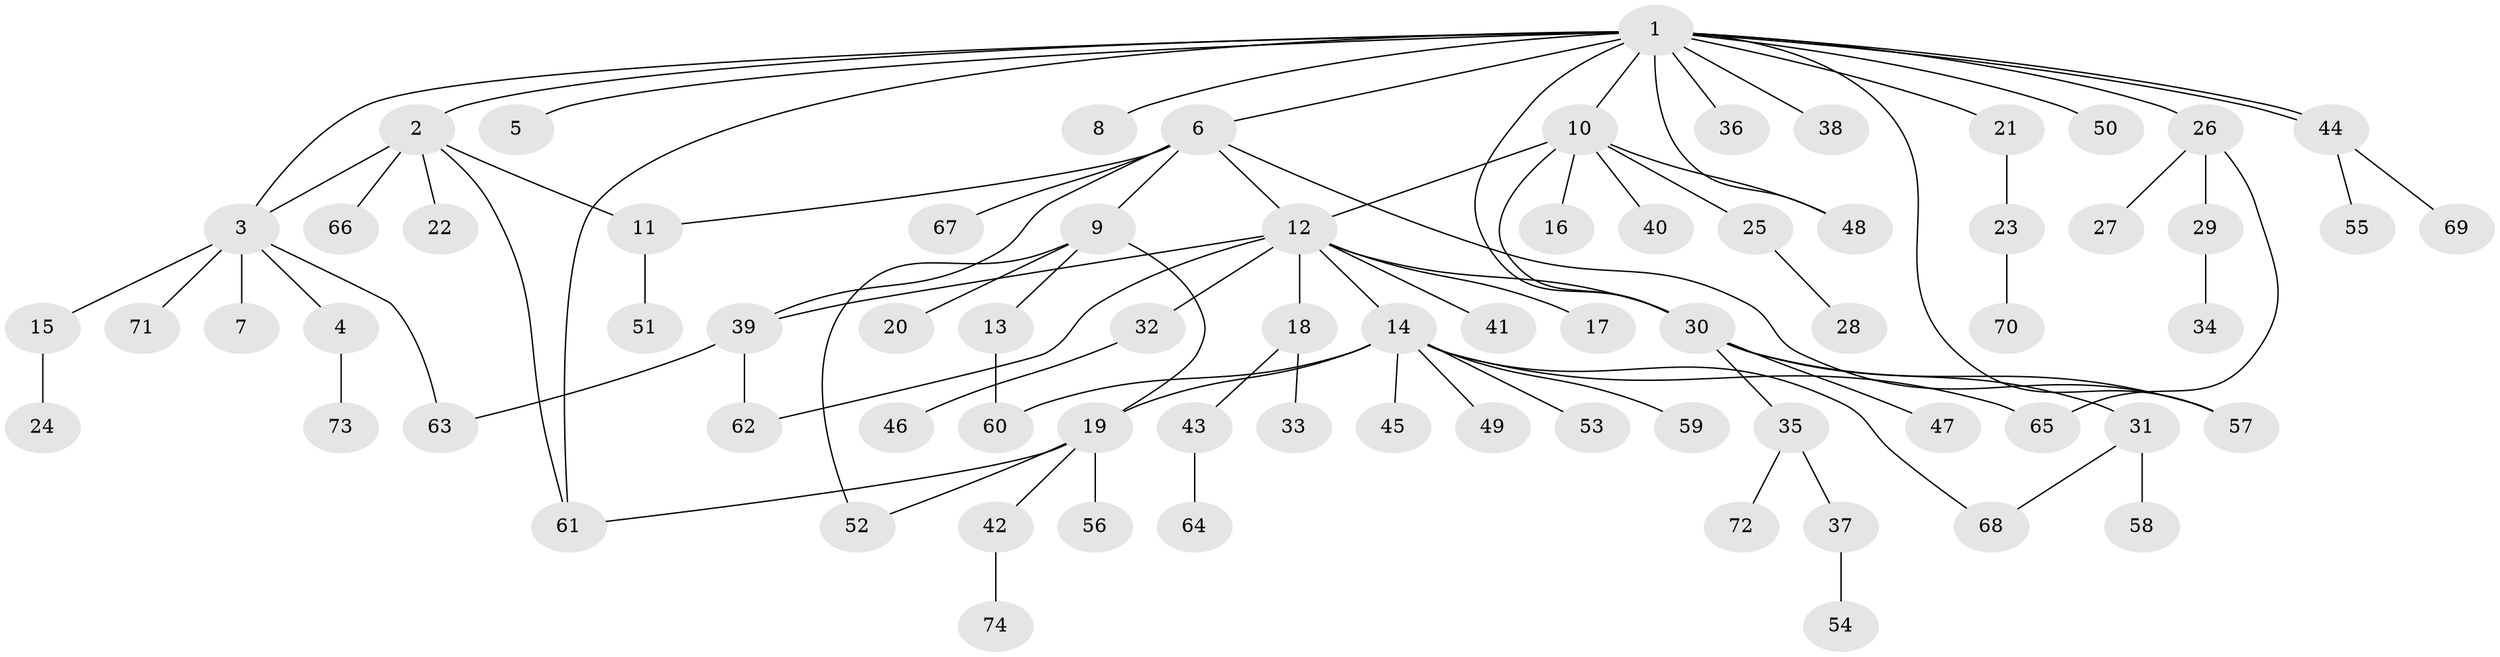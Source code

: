 // Generated by graph-tools (version 1.1) at 2025/49/03/09/25 03:49:54]
// undirected, 74 vertices, 92 edges
graph export_dot {
graph [start="1"]
  node [color=gray90,style=filled];
  1;
  2;
  3;
  4;
  5;
  6;
  7;
  8;
  9;
  10;
  11;
  12;
  13;
  14;
  15;
  16;
  17;
  18;
  19;
  20;
  21;
  22;
  23;
  24;
  25;
  26;
  27;
  28;
  29;
  30;
  31;
  32;
  33;
  34;
  35;
  36;
  37;
  38;
  39;
  40;
  41;
  42;
  43;
  44;
  45;
  46;
  47;
  48;
  49;
  50;
  51;
  52;
  53;
  54;
  55;
  56;
  57;
  58;
  59;
  60;
  61;
  62;
  63;
  64;
  65;
  66;
  67;
  68;
  69;
  70;
  71;
  72;
  73;
  74;
  1 -- 2;
  1 -- 3;
  1 -- 5;
  1 -- 6;
  1 -- 8;
  1 -- 10;
  1 -- 21;
  1 -- 26;
  1 -- 30;
  1 -- 36;
  1 -- 38;
  1 -- 44;
  1 -- 44;
  1 -- 48;
  1 -- 50;
  1 -- 57;
  1 -- 61;
  2 -- 3;
  2 -- 11;
  2 -- 22;
  2 -- 61;
  2 -- 66;
  3 -- 4;
  3 -- 7;
  3 -- 15;
  3 -- 63;
  3 -- 71;
  4 -- 73;
  6 -- 9;
  6 -- 11;
  6 -- 12;
  6 -- 39;
  6 -- 57;
  6 -- 67;
  9 -- 13;
  9 -- 19;
  9 -- 20;
  9 -- 52;
  10 -- 12;
  10 -- 16;
  10 -- 25;
  10 -- 30;
  10 -- 40;
  10 -- 48;
  11 -- 51;
  12 -- 14;
  12 -- 17;
  12 -- 18;
  12 -- 30;
  12 -- 32;
  12 -- 39;
  12 -- 41;
  12 -- 62;
  13 -- 60;
  14 -- 19;
  14 -- 45;
  14 -- 49;
  14 -- 53;
  14 -- 59;
  14 -- 60;
  14 -- 65;
  14 -- 68;
  15 -- 24;
  18 -- 33;
  18 -- 43;
  19 -- 42;
  19 -- 52;
  19 -- 56;
  19 -- 61;
  21 -- 23;
  23 -- 70;
  25 -- 28;
  26 -- 27;
  26 -- 29;
  26 -- 65;
  29 -- 34;
  30 -- 31;
  30 -- 35;
  30 -- 47;
  30 -- 57;
  31 -- 58;
  31 -- 68;
  32 -- 46;
  35 -- 37;
  35 -- 72;
  37 -- 54;
  39 -- 62;
  39 -- 63;
  42 -- 74;
  43 -- 64;
  44 -- 55;
  44 -- 69;
}
